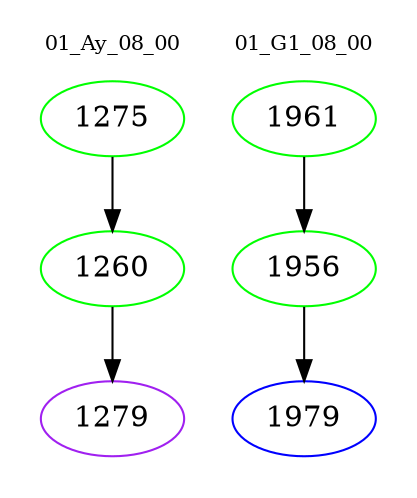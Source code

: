 digraph{
subgraph cluster_0 {
color = white
label = "01_Ay_08_00";
fontsize=10;
T0_1275 [label="1275", color="green"]
T0_1275 -> T0_1260 [color="black"]
T0_1260 [label="1260", color="green"]
T0_1260 -> T0_1279 [color="black"]
T0_1279 [label="1279", color="purple"]
}
subgraph cluster_1 {
color = white
label = "01_G1_08_00";
fontsize=10;
T1_1961 [label="1961", color="green"]
T1_1961 -> T1_1956 [color="black"]
T1_1956 [label="1956", color="green"]
T1_1956 -> T1_1979 [color="black"]
T1_1979 [label="1979", color="blue"]
}
}

